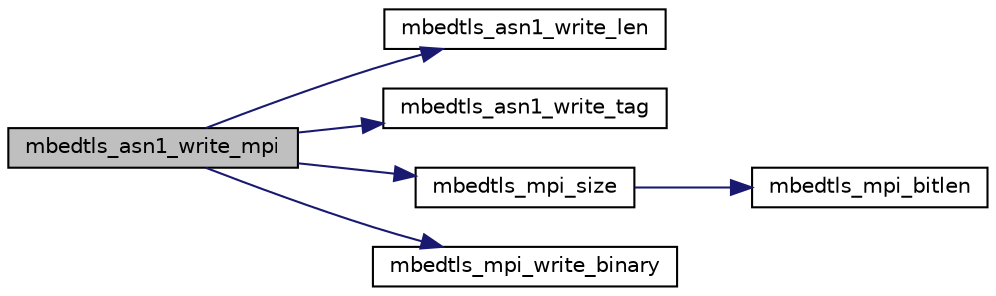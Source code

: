 digraph "mbedtls_asn1_write_mpi"
{
 // LATEX_PDF_SIZE
  edge [fontname="Helvetica",fontsize="10",labelfontname="Helvetica",labelfontsize="10"];
  node [fontname="Helvetica",fontsize="10",shape=record];
  rankdir="LR";
  Node1 [label="mbedtls_asn1_write_mpi",height=0.2,width=0.4,color="black", fillcolor="grey75", style="filled", fontcolor="black",tooltip="Write a arbitrary-precision number (#MBEDTLS_ASN1_INTEGER) in ASN.1 format."];
  Node1 -> Node2 [color="midnightblue",fontsize="10",style="solid",fontname="Helvetica"];
  Node2 [label="mbedtls_asn1_write_len",height=0.2,width=0.4,color="black", fillcolor="white", style="filled",URL="$d7/d40/asn1write_8c.html#a7fe6f4cdba05081bff484a7b286108df",tooltip="Write a length field in ASN.1 format."];
  Node1 -> Node3 [color="midnightblue",fontsize="10",style="solid",fontname="Helvetica"];
  Node3 [label="mbedtls_asn1_write_tag",height=0.2,width=0.4,color="black", fillcolor="white", style="filled",URL="$d7/d40/asn1write_8c.html#a2247b80bd02e2981dc26ce62ffbb1859",tooltip="Write an ASN.1 tag in ASN.1 format."];
  Node1 -> Node4 [color="midnightblue",fontsize="10",style="solid",fontname="Helvetica"];
  Node4 [label="mbedtls_mpi_size",height=0.2,width=0.4,color="black", fillcolor="white", style="filled",URL="$d1/dcc/bignum_8c.html#a538110c9da02704d34d67a07d16fb3ab",tooltip="Return the total size of an MPI value in bytes."];
  Node4 -> Node5 [color="midnightblue",fontsize="10",style="solid",fontname="Helvetica"];
  Node5 [label="mbedtls_mpi_bitlen",height=0.2,width=0.4,color="black", fillcolor="white", style="filled",URL="$d1/dcc/bignum_8c.html#a681ab2710d044c0cb091b6497c6ed395",tooltip="Return the number of bits up to and including the most significant bit of value 1."];
  Node1 -> Node6 [color="midnightblue",fontsize="10",style="solid",fontname="Helvetica"];
  Node6 [label="mbedtls_mpi_write_binary",height=0.2,width=0.4,color="black", fillcolor="white", style="filled",URL="$d1/dcc/bignum_8c.html#aceb4aeeb376a582a5e904135205ada44",tooltip="Export an MPI into unsigned big endian binary data of fixed size."];
}
